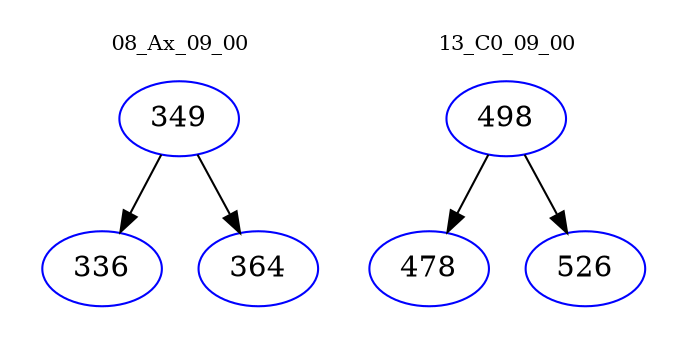 digraph{
subgraph cluster_0 {
color = white
label = "08_Ax_09_00";
fontsize=10;
T0_349 [label="349", color="blue"]
T0_349 -> T0_336 [color="black"]
T0_336 [label="336", color="blue"]
T0_349 -> T0_364 [color="black"]
T0_364 [label="364", color="blue"]
}
subgraph cluster_1 {
color = white
label = "13_C0_09_00";
fontsize=10;
T1_498 [label="498", color="blue"]
T1_498 -> T1_478 [color="black"]
T1_478 [label="478", color="blue"]
T1_498 -> T1_526 [color="black"]
T1_526 [label="526", color="blue"]
}
}
